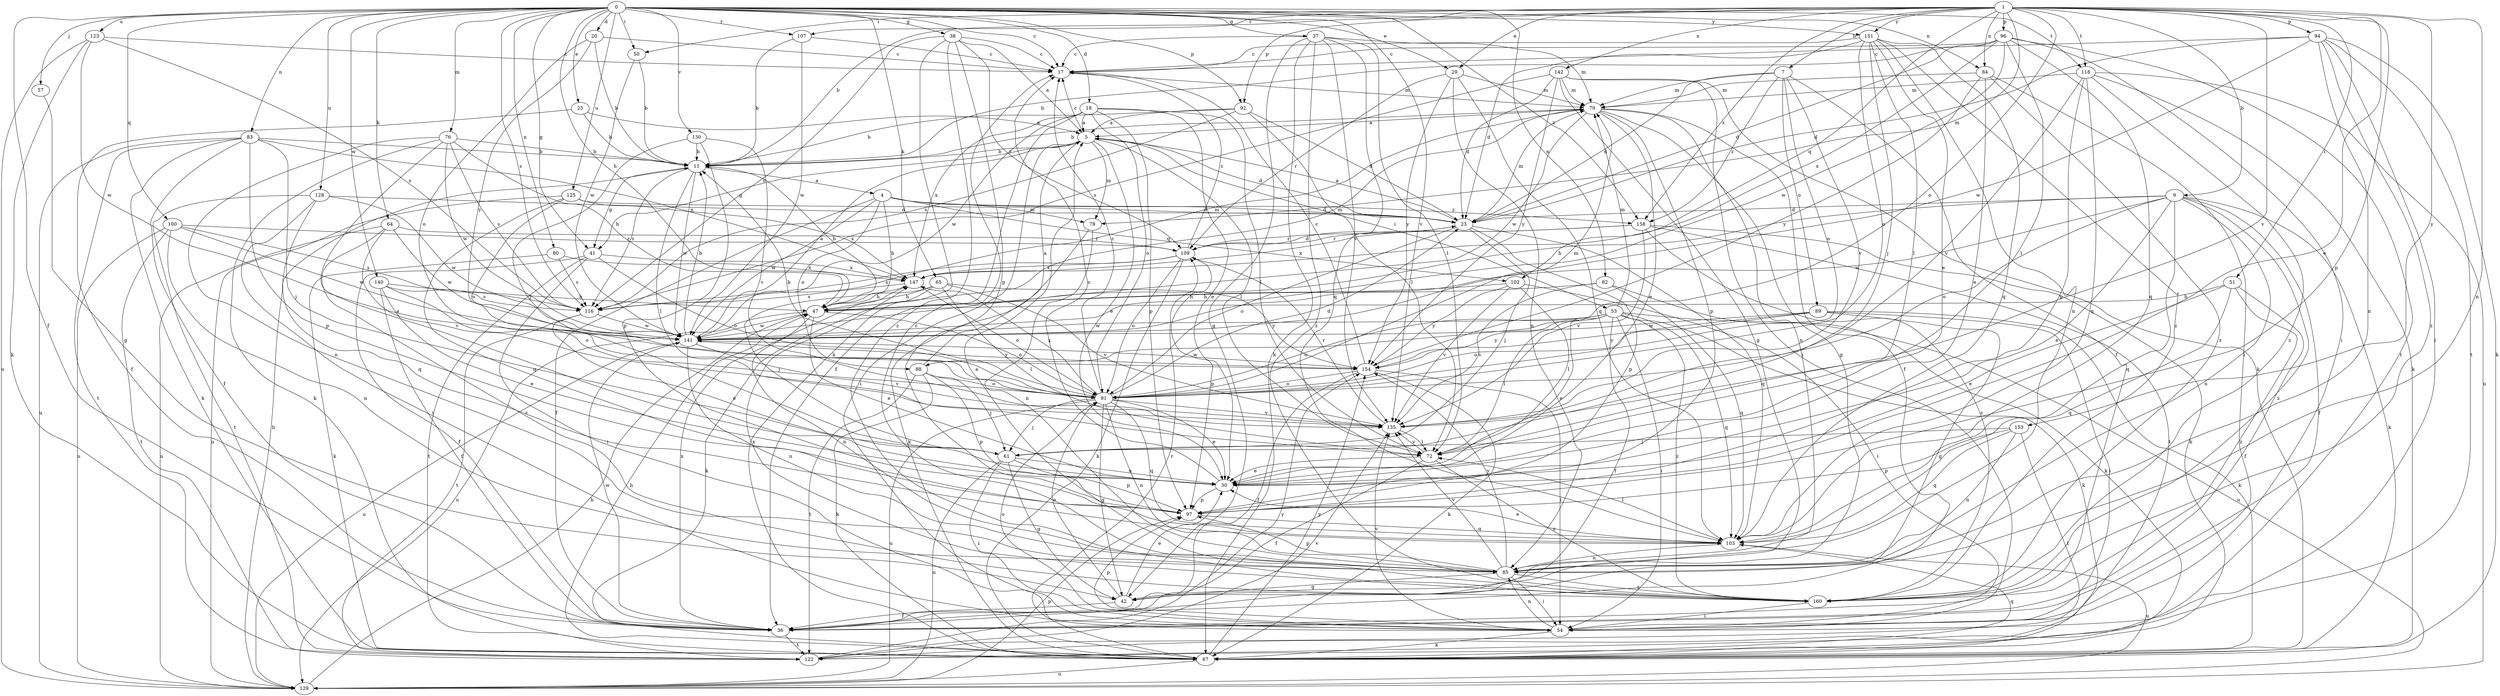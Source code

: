 strict digraph  {
0;
1;
4;
5;
7;
9;
11;
17;
18;
20;
23;
25;
29;
30;
36;
37;
38;
41;
42;
47;
50;
51;
53;
54;
57;
61;
64;
65;
67;
72;
76;
78;
79;
80;
82;
83;
84;
85;
88;
89;
91;
92;
94;
96;
97;
100;
102;
103;
107;
109;
116;
118;
122;
123;
125;
128;
129;
130;
135;
140;
141;
142;
147;
151;
153;
154;
158;
160;
0 -> 17  [label=c];
0 -> 18  [label=d];
0 -> 20  [label=d];
0 -> 25  [label=e];
0 -> 29  [label=e];
0 -> 36  [label=f];
0 -> 37  [label=g];
0 -> 38  [label=g];
0 -> 41  [label=g];
0 -> 47  [label=h];
0 -> 50  [label=i];
0 -> 57  [label=j];
0 -> 64  [label=k];
0 -> 65  [label=k];
0 -> 76  [label=m];
0 -> 80  [label=n];
0 -> 82  [label=n];
0 -> 83  [label=n];
0 -> 84  [label=n];
0 -> 92  [label=p];
0 -> 100  [label=q];
0 -> 107  [label=r];
0 -> 116  [label=s];
0 -> 118  [label=t];
0 -> 123  [label=u];
0 -> 125  [label=u];
0 -> 128  [label=u];
0 -> 130  [label=v];
0 -> 135  [label=v];
0 -> 140  [label=w];
0 -> 151  [label=y];
0 -> 158  [label=z];
1 -> 7  [label=b];
1 -> 9  [label=b];
1 -> 11  [label=b];
1 -> 29  [label=e];
1 -> 30  [label=e];
1 -> 50  [label=i];
1 -> 51  [label=i];
1 -> 78  [label=m];
1 -> 84  [label=n];
1 -> 85  [label=n];
1 -> 88  [label=o];
1 -> 92  [label=p];
1 -> 94  [label=p];
1 -> 96  [label=p];
1 -> 97  [label=p];
1 -> 102  [label=q];
1 -> 107  [label=r];
1 -> 118  [label=t];
1 -> 135  [label=v];
1 -> 142  [label=x];
1 -> 151  [label=y];
1 -> 153  [label=y];
1 -> 158  [label=z];
4 -> 23  [label=d];
4 -> 36  [label=f];
4 -> 47  [label=h];
4 -> 78  [label=m];
4 -> 88  [label=o];
4 -> 102  [label=q];
4 -> 141  [label=w];
4 -> 158  [label=z];
5 -> 11  [label=b];
5 -> 17  [label=c];
5 -> 23  [label=d];
5 -> 30  [label=e];
5 -> 41  [label=g];
5 -> 53  [label=i];
5 -> 54  [label=i];
5 -> 72  [label=l];
5 -> 78  [label=m];
7 -> 23  [label=d];
7 -> 36  [label=f];
7 -> 79  [label=m];
7 -> 89  [label=o];
7 -> 91  [label=o];
7 -> 135  [label=v];
7 -> 158  [label=z];
9 -> 23  [label=d];
9 -> 30  [label=e];
9 -> 36  [label=f];
9 -> 47  [label=h];
9 -> 67  [label=k];
9 -> 85  [label=n];
9 -> 91  [label=o];
9 -> 103  [label=q];
9 -> 141  [label=w];
9 -> 160  [label=z];
11 -> 4  [label=a];
11 -> 41  [label=g];
11 -> 72  [label=l];
11 -> 116  [label=s];
11 -> 141  [label=w];
17 -> 79  [label=m];
18 -> 5  [label=a];
18 -> 30  [label=e];
18 -> 36  [label=f];
18 -> 72  [label=l];
18 -> 91  [label=o];
18 -> 97  [label=p];
18 -> 141  [label=w];
18 -> 147  [label=x];
20 -> 11  [label=b];
20 -> 17  [label=c];
20 -> 91  [label=o];
20 -> 154  [label=y];
23 -> 5  [label=a];
23 -> 61  [label=j];
23 -> 79  [label=m];
23 -> 91  [label=o];
23 -> 97  [label=p];
23 -> 103  [label=q];
23 -> 109  [label=r];
25 -> 5  [label=a];
25 -> 11  [label=b];
25 -> 36  [label=f];
29 -> 79  [label=m];
29 -> 85  [label=n];
29 -> 103  [label=q];
29 -> 109  [label=r];
29 -> 154  [label=y];
30 -> 17  [label=c];
30 -> 97  [label=p];
36 -> 122  [label=t];
36 -> 141  [label=w];
36 -> 147  [label=x];
37 -> 17  [label=c];
37 -> 42  [label=g];
37 -> 67  [label=k];
37 -> 72  [label=l];
37 -> 79  [label=m];
37 -> 103  [label=q];
37 -> 135  [label=v];
37 -> 160  [label=z];
38 -> 5  [label=a];
38 -> 17  [label=c];
38 -> 67  [label=k];
38 -> 97  [label=p];
38 -> 109  [label=r];
38 -> 116  [label=s];
38 -> 160  [label=z];
41 -> 36  [label=f];
41 -> 54  [label=i];
41 -> 91  [label=o];
41 -> 122  [label=t];
41 -> 147  [label=x];
42 -> 30  [label=e];
42 -> 36  [label=f];
42 -> 91  [label=o];
47 -> 11  [label=b];
47 -> 30  [label=e];
47 -> 79  [label=m];
47 -> 85  [label=n];
47 -> 91  [label=o];
47 -> 129  [label=u];
47 -> 141  [label=w];
50 -> 11  [label=b];
50 -> 141  [label=w];
51 -> 30  [label=e];
51 -> 36  [label=f];
51 -> 47  [label=h];
51 -> 103  [label=q];
51 -> 160  [label=z];
53 -> 30  [label=e];
53 -> 36  [label=f];
53 -> 54  [label=i];
53 -> 67  [label=k];
53 -> 72  [label=l];
53 -> 79  [label=m];
53 -> 91  [label=o];
53 -> 103  [label=q];
53 -> 129  [label=u];
53 -> 141  [label=w];
53 -> 154  [label=y];
53 -> 160  [label=z];
54 -> 67  [label=k];
54 -> 85  [label=n];
54 -> 91  [label=o];
54 -> 97  [label=p];
54 -> 135  [label=v];
57 -> 42  [label=g];
61 -> 30  [label=e];
61 -> 42  [label=g];
61 -> 54  [label=i];
61 -> 97  [label=p];
61 -> 129  [label=u];
64 -> 109  [label=r];
64 -> 129  [label=u];
64 -> 135  [label=v];
64 -> 141  [label=w];
64 -> 160  [label=z];
65 -> 47  [label=h];
65 -> 61  [label=j];
65 -> 67  [label=k];
65 -> 72  [label=l];
65 -> 135  [label=v];
65 -> 154  [label=y];
67 -> 47  [label=h];
67 -> 103  [label=q];
67 -> 109  [label=r];
67 -> 129  [label=u];
67 -> 154  [label=y];
72 -> 30  [label=e];
72 -> 36  [label=f];
72 -> 135  [label=v];
72 -> 160  [label=z];
76 -> 11  [label=b];
76 -> 30  [label=e];
76 -> 47  [label=h];
76 -> 67  [label=k];
76 -> 85  [label=n];
76 -> 116  [label=s];
76 -> 141  [label=w];
78 -> 67  [label=k];
78 -> 85  [label=n];
79 -> 5  [label=a];
79 -> 11  [label=b];
79 -> 30  [label=e];
79 -> 36  [label=f];
79 -> 42  [label=g];
79 -> 85  [label=n];
79 -> 97  [label=p];
79 -> 141  [label=w];
80 -> 67  [label=k];
80 -> 116  [label=s];
80 -> 147  [label=x];
82 -> 47  [label=h];
82 -> 67  [label=k];
82 -> 103  [label=q];
82 -> 135  [label=v];
83 -> 11  [label=b];
83 -> 36  [label=f];
83 -> 61  [label=j];
83 -> 67  [label=k];
83 -> 97  [label=p];
83 -> 122  [label=t];
83 -> 129  [label=u];
83 -> 147  [label=x];
84 -> 30  [label=e];
84 -> 54  [label=i];
84 -> 79  [label=m];
84 -> 154  [label=y];
84 -> 160  [label=z];
85 -> 17  [label=c];
85 -> 42  [label=g];
85 -> 54  [label=i];
85 -> 97  [label=p];
85 -> 135  [label=v];
85 -> 154  [label=y];
85 -> 160  [label=z];
88 -> 5  [label=a];
88 -> 61  [label=j];
88 -> 67  [label=k];
88 -> 91  [label=o];
88 -> 97  [label=p];
88 -> 122  [label=t];
89 -> 42  [label=g];
89 -> 54  [label=i];
89 -> 67  [label=k];
89 -> 91  [label=o];
89 -> 141  [label=w];
89 -> 154  [label=y];
91 -> 11  [label=b];
91 -> 17  [label=c];
91 -> 23  [label=d];
91 -> 30  [label=e];
91 -> 42  [label=g];
91 -> 61  [label=j];
91 -> 79  [label=m];
91 -> 85  [label=n];
91 -> 103  [label=q];
91 -> 129  [label=u];
91 -> 135  [label=v];
91 -> 147  [label=x];
92 -> 5  [label=a];
92 -> 11  [label=b];
92 -> 23  [label=d];
92 -> 72  [label=l];
92 -> 116  [label=s];
94 -> 17  [label=c];
94 -> 23  [label=d];
94 -> 54  [label=i];
94 -> 67  [label=k];
94 -> 85  [label=n];
94 -> 122  [label=t];
94 -> 141  [label=w];
94 -> 160  [label=z];
96 -> 11  [label=b];
96 -> 17  [label=c];
96 -> 23  [label=d];
96 -> 54  [label=i];
96 -> 72  [label=l];
96 -> 103  [label=q];
96 -> 122  [label=t];
96 -> 141  [label=w];
96 -> 147  [label=x];
97 -> 103  [label=q];
100 -> 85  [label=n];
100 -> 109  [label=r];
100 -> 116  [label=s];
100 -> 122  [label=t];
100 -> 129  [label=u];
100 -> 141  [label=w];
102 -> 47  [label=h];
102 -> 54  [label=i];
102 -> 72  [label=l];
102 -> 135  [label=v];
102 -> 154  [label=y];
103 -> 30  [label=e];
103 -> 72  [label=l];
103 -> 85  [label=n];
103 -> 129  [label=u];
107 -> 11  [label=b];
107 -> 17  [label=c];
107 -> 141  [label=w];
109 -> 17  [label=c];
109 -> 23  [label=d];
109 -> 67  [label=k];
109 -> 91  [label=o];
109 -> 97  [label=p];
109 -> 116  [label=s];
109 -> 147  [label=x];
116 -> 30  [label=e];
116 -> 79  [label=m];
116 -> 122  [label=t];
116 -> 141  [label=w];
118 -> 67  [label=k];
118 -> 79  [label=m];
118 -> 97  [label=p];
118 -> 103  [label=q];
118 -> 129  [label=u];
118 -> 135  [label=v];
118 -> 160  [label=z];
122 -> 135  [label=v];
122 -> 154  [label=y];
123 -> 17  [label=c];
123 -> 67  [label=k];
123 -> 116  [label=s];
123 -> 129  [label=u];
123 -> 141  [label=w];
125 -> 23  [label=d];
125 -> 91  [label=o];
125 -> 103  [label=q];
125 -> 129  [label=u];
125 -> 147  [label=x];
128 -> 23  [label=d];
128 -> 54  [label=i];
128 -> 103  [label=q];
128 -> 122  [label=t];
128 -> 141  [label=w];
129 -> 11  [label=b];
129 -> 47  [label=h];
129 -> 97  [label=p];
130 -> 11  [label=b];
130 -> 61  [label=j];
130 -> 97  [label=p];
130 -> 135  [label=v];
135 -> 72  [label=l];
135 -> 109  [label=r];
140 -> 30  [label=e];
140 -> 36  [label=f];
140 -> 47  [label=h];
140 -> 91  [label=o];
140 -> 116  [label=s];
141 -> 5  [label=a];
141 -> 11  [label=b];
141 -> 85  [label=n];
141 -> 129  [label=u];
141 -> 135  [label=v];
141 -> 154  [label=y];
142 -> 23  [label=d];
142 -> 42  [label=g];
142 -> 54  [label=i];
142 -> 67  [label=k];
142 -> 79  [label=m];
142 -> 116  [label=s];
142 -> 154  [label=y];
147 -> 47  [label=h];
147 -> 91  [label=o];
147 -> 116  [label=s];
151 -> 17  [label=c];
151 -> 23  [label=d];
151 -> 30  [label=e];
151 -> 61  [label=j];
151 -> 72  [label=l];
151 -> 85  [label=n];
151 -> 91  [label=o];
151 -> 103  [label=q];
151 -> 160  [label=z];
153 -> 61  [label=j];
153 -> 85  [label=n];
153 -> 97  [label=p];
153 -> 103  [label=q];
153 -> 122  [label=t];
154 -> 17  [label=c];
154 -> 36  [label=f];
154 -> 54  [label=i];
154 -> 67  [label=k];
154 -> 91  [label=o];
154 -> 141  [label=w];
158 -> 67  [label=k];
158 -> 109  [label=r];
158 -> 122  [label=t];
158 -> 135  [label=v];
158 -> 147  [label=x];
158 -> 160  [label=z];
160 -> 5  [label=a];
160 -> 54  [label=i];
160 -> 147  [label=x];
}
